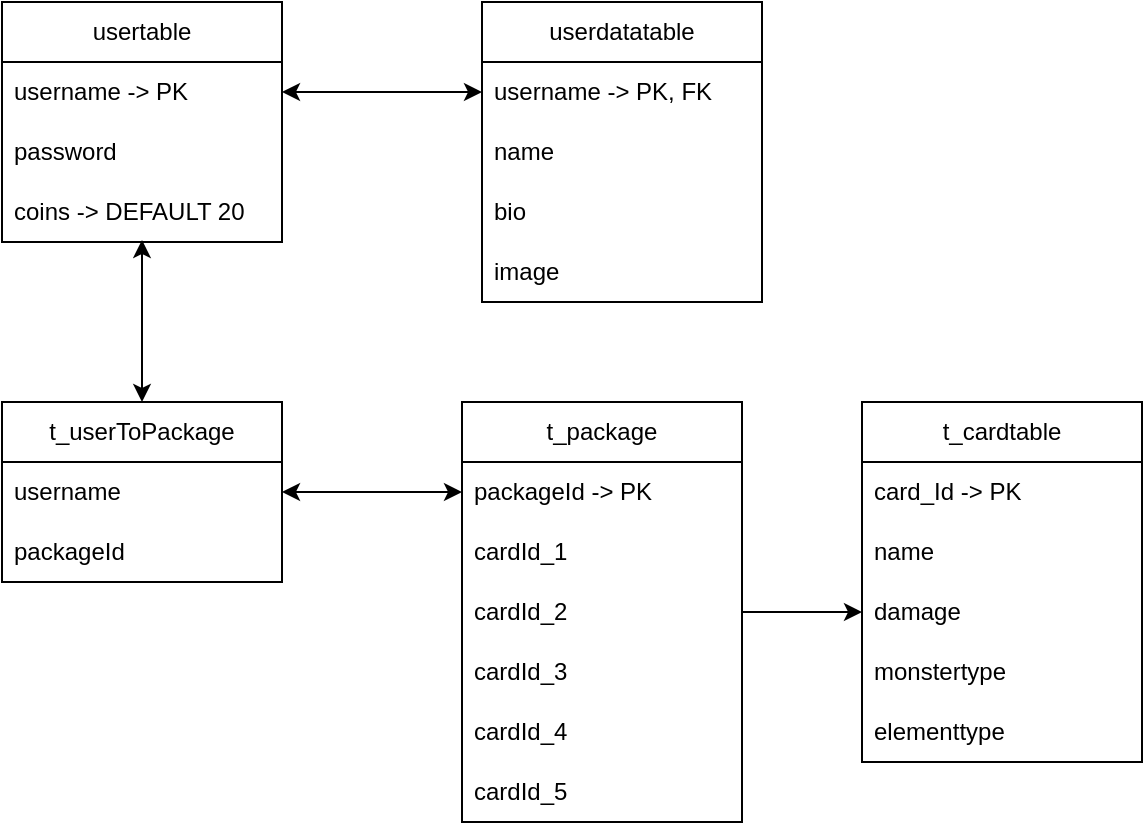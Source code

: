 <mxfile version="22.1.7" type="device">
  <diagram name="Page-1" id="efa7a0a1-bf9b-a30e-e6df-94a7791c09e9">
    <mxGraphModel dx="954" dy="566" grid="1" gridSize="10" guides="1" tooltips="1" connect="1" arrows="1" fold="1" page="1" pageScale="1" pageWidth="826" pageHeight="1169" background="none" math="0" shadow="0">
      <root>
        <mxCell id="0" />
        <mxCell id="1" parent="0" />
        <mxCell id="D25oaBIb7O1eb691HG5M-118" value="usertable" style="swimlane;fontStyle=0;childLayout=stackLayout;horizontal=1;startSize=30;horizontalStack=0;resizeParent=1;resizeParentMax=0;resizeLast=0;collapsible=1;marginBottom=0;whiteSpace=wrap;html=1;" parent="1" vertex="1">
          <mxGeometry x="80" y="120" width="140" height="120" as="geometry" />
        </mxCell>
        <mxCell id="D25oaBIb7O1eb691HG5M-119" value="username -&amp;gt; PK" style="text;strokeColor=none;fillColor=none;align=left;verticalAlign=middle;spacingLeft=4;spacingRight=4;overflow=hidden;points=[[0,0.5],[1,0.5]];portConstraint=eastwest;rotatable=0;whiteSpace=wrap;html=1;" parent="D25oaBIb7O1eb691HG5M-118" vertex="1">
          <mxGeometry y="30" width="140" height="30" as="geometry" />
        </mxCell>
        <mxCell id="D25oaBIb7O1eb691HG5M-120" value="password" style="text;strokeColor=none;fillColor=none;align=left;verticalAlign=middle;spacingLeft=4;spacingRight=4;overflow=hidden;points=[[0,0.5],[1,0.5]];portConstraint=eastwest;rotatable=0;whiteSpace=wrap;html=1;" parent="D25oaBIb7O1eb691HG5M-118" vertex="1">
          <mxGeometry y="60" width="140" height="30" as="geometry" />
        </mxCell>
        <mxCell id="D25oaBIb7O1eb691HG5M-121" value="coins -&amp;gt; DEFAULT 20" style="text;strokeColor=none;fillColor=none;align=left;verticalAlign=middle;spacingLeft=4;spacingRight=4;overflow=hidden;points=[[0,0.5],[1,0.5]];portConstraint=eastwest;rotatable=0;whiteSpace=wrap;html=1;" parent="D25oaBIb7O1eb691HG5M-118" vertex="1">
          <mxGeometry y="90" width="140" height="30" as="geometry" />
        </mxCell>
        <mxCell id="D25oaBIb7O1eb691HG5M-122" value="userdatatable" style="swimlane;fontStyle=0;childLayout=stackLayout;horizontal=1;startSize=30;horizontalStack=0;resizeParent=1;resizeParentMax=0;resizeLast=0;collapsible=1;marginBottom=0;whiteSpace=wrap;html=1;" parent="1" vertex="1">
          <mxGeometry x="320" y="120" width="140" height="150" as="geometry" />
        </mxCell>
        <mxCell id="D25oaBIb7O1eb691HG5M-123" value="username -&amp;gt; PK, FK" style="text;strokeColor=none;fillColor=none;align=left;verticalAlign=middle;spacingLeft=4;spacingRight=4;overflow=hidden;points=[[0,0.5],[1,0.5]];portConstraint=eastwest;rotatable=0;whiteSpace=wrap;html=1;" parent="D25oaBIb7O1eb691HG5M-122" vertex="1">
          <mxGeometry y="30" width="140" height="30" as="geometry" />
        </mxCell>
        <mxCell id="D25oaBIb7O1eb691HG5M-124" value="name" style="text;strokeColor=none;fillColor=none;align=left;verticalAlign=middle;spacingLeft=4;spacingRight=4;overflow=hidden;points=[[0,0.5],[1,0.5]];portConstraint=eastwest;rotatable=0;whiteSpace=wrap;html=1;" parent="D25oaBIb7O1eb691HG5M-122" vertex="1">
          <mxGeometry y="60" width="140" height="30" as="geometry" />
        </mxCell>
        <mxCell id="D25oaBIb7O1eb691HG5M-125" value="bio" style="text;strokeColor=none;fillColor=none;align=left;verticalAlign=middle;spacingLeft=4;spacingRight=4;overflow=hidden;points=[[0,0.5],[1,0.5]];portConstraint=eastwest;rotatable=0;whiteSpace=wrap;html=1;" parent="D25oaBIb7O1eb691HG5M-122" vertex="1">
          <mxGeometry y="90" width="140" height="30" as="geometry" />
        </mxCell>
        <mxCell id="D25oaBIb7O1eb691HG5M-127" value="image" style="text;strokeColor=none;fillColor=none;align=left;verticalAlign=middle;spacingLeft=4;spacingRight=4;overflow=hidden;points=[[0,0.5],[1,0.5]];portConstraint=eastwest;rotatable=0;whiteSpace=wrap;html=1;" parent="D25oaBIb7O1eb691HG5M-122" vertex="1">
          <mxGeometry y="120" width="140" height="30" as="geometry" />
        </mxCell>
        <mxCell id="D25oaBIb7O1eb691HG5M-128" style="edgeStyle=orthogonalEdgeStyle;rounded=0;orthogonalLoop=1;jettySize=auto;html=1;exitX=1;exitY=0.5;exitDx=0;exitDy=0;entryX=0;entryY=0.5;entryDx=0;entryDy=0;startArrow=classic;startFill=1;" parent="1" source="D25oaBIb7O1eb691HG5M-119" target="D25oaBIb7O1eb691HG5M-123" edge="1">
          <mxGeometry relative="1" as="geometry" />
        </mxCell>
        <mxCell id="23hEyur1QyRaCydt3eqw-1" value="t_cardtable" style="swimlane;fontStyle=0;childLayout=stackLayout;horizontal=1;startSize=30;horizontalStack=0;resizeParent=1;resizeParentMax=0;resizeLast=0;collapsible=1;marginBottom=0;whiteSpace=wrap;html=1;" parent="1" vertex="1">
          <mxGeometry x="510" y="320" width="140" height="180" as="geometry" />
        </mxCell>
        <mxCell id="23hEyur1QyRaCydt3eqw-2" value="card_Id -&amp;gt; PK" style="text;strokeColor=none;fillColor=none;align=left;verticalAlign=middle;spacingLeft=4;spacingRight=4;overflow=hidden;points=[[0,0.5],[1,0.5]];portConstraint=eastwest;rotatable=0;whiteSpace=wrap;html=1;" parent="23hEyur1QyRaCydt3eqw-1" vertex="1">
          <mxGeometry y="30" width="140" height="30" as="geometry" />
        </mxCell>
        <mxCell id="23hEyur1QyRaCydt3eqw-3" value="name" style="text;strokeColor=none;fillColor=none;align=left;verticalAlign=middle;spacingLeft=4;spacingRight=4;overflow=hidden;points=[[0,0.5],[1,0.5]];portConstraint=eastwest;rotatable=0;whiteSpace=wrap;html=1;" parent="23hEyur1QyRaCydt3eqw-1" vertex="1">
          <mxGeometry y="60" width="140" height="30" as="geometry" />
        </mxCell>
        <mxCell id="23hEyur1QyRaCydt3eqw-4" value="damage" style="text;strokeColor=none;fillColor=none;align=left;verticalAlign=middle;spacingLeft=4;spacingRight=4;overflow=hidden;points=[[0,0.5],[1,0.5]];portConstraint=eastwest;rotatable=0;whiteSpace=wrap;html=1;" parent="23hEyur1QyRaCydt3eqw-1" vertex="1">
          <mxGeometry y="90" width="140" height="30" as="geometry" />
        </mxCell>
        <mxCell id="Dj5i5_fBDS5aAU91cPTL-15" value="monstertype" style="text;strokeColor=none;fillColor=none;align=left;verticalAlign=middle;spacingLeft=4;spacingRight=4;overflow=hidden;points=[[0,0.5],[1,0.5]];portConstraint=eastwest;rotatable=0;whiteSpace=wrap;html=1;" vertex="1" parent="23hEyur1QyRaCydt3eqw-1">
          <mxGeometry y="120" width="140" height="30" as="geometry" />
        </mxCell>
        <mxCell id="Dj5i5_fBDS5aAU91cPTL-16" value="elementtype" style="text;strokeColor=none;fillColor=none;align=left;verticalAlign=middle;spacingLeft=4;spacingRight=4;overflow=hidden;points=[[0,0.5],[1,0.5]];portConstraint=eastwest;rotatable=0;whiteSpace=wrap;html=1;" vertex="1" parent="23hEyur1QyRaCydt3eqw-1">
          <mxGeometry y="150" width="140" height="30" as="geometry" />
        </mxCell>
        <mxCell id="Dj5i5_fBDS5aAU91cPTL-1" value="t_userToPackage" style="swimlane;fontStyle=0;childLayout=stackLayout;horizontal=1;startSize=30;horizontalStack=0;resizeParent=1;resizeParentMax=0;resizeLast=0;collapsible=1;marginBottom=0;whiteSpace=wrap;html=1;" vertex="1" parent="1">
          <mxGeometry x="80" y="320" width="140" height="90" as="geometry" />
        </mxCell>
        <mxCell id="Dj5i5_fBDS5aAU91cPTL-2" value="username" style="text;strokeColor=none;fillColor=none;align=left;verticalAlign=middle;spacingLeft=4;spacingRight=4;overflow=hidden;points=[[0,0.5],[1,0.5]];portConstraint=eastwest;rotatable=0;whiteSpace=wrap;html=1;" vertex="1" parent="Dj5i5_fBDS5aAU91cPTL-1">
          <mxGeometry y="30" width="140" height="30" as="geometry" />
        </mxCell>
        <mxCell id="Dj5i5_fBDS5aAU91cPTL-3" value="packageId" style="text;strokeColor=none;fillColor=none;align=left;verticalAlign=middle;spacingLeft=4;spacingRight=4;overflow=hidden;points=[[0,0.5],[1,0.5]];portConstraint=eastwest;rotatable=0;whiteSpace=wrap;html=1;" vertex="1" parent="Dj5i5_fBDS5aAU91cPTL-1">
          <mxGeometry y="60" width="140" height="30" as="geometry" />
        </mxCell>
        <mxCell id="Dj5i5_fBDS5aAU91cPTL-5" style="edgeStyle=orthogonalEdgeStyle;rounded=0;orthogonalLoop=1;jettySize=auto;html=1;entryX=0.5;entryY=0.967;entryDx=0;entryDy=0;entryPerimeter=0;startArrow=classic;startFill=1;" edge="1" parent="1" source="Dj5i5_fBDS5aAU91cPTL-1" target="D25oaBIb7O1eb691HG5M-121">
          <mxGeometry relative="1" as="geometry" />
        </mxCell>
        <mxCell id="Dj5i5_fBDS5aAU91cPTL-18" style="edgeStyle=orthogonalEdgeStyle;rounded=0;orthogonalLoop=1;jettySize=auto;html=1;entryX=0;entryY=0.5;entryDx=0;entryDy=0;" edge="1" parent="1" source="Dj5i5_fBDS5aAU91cPTL-8" target="23hEyur1QyRaCydt3eqw-4">
          <mxGeometry relative="1" as="geometry" />
        </mxCell>
        <mxCell id="Dj5i5_fBDS5aAU91cPTL-8" value="t_package" style="swimlane;fontStyle=0;childLayout=stackLayout;horizontal=1;startSize=30;horizontalStack=0;resizeParent=1;resizeParentMax=0;resizeLast=0;collapsible=1;marginBottom=0;whiteSpace=wrap;html=1;" vertex="1" parent="1">
          <mxGeometry x="310" y="320" width="140" height="210" as="geometry" />
        </mxCell>
        <mxCell id="Dj5i5_fBDS5aAU91cPTL-9" value="packageId -&amp;gt; PK" style="text;strokeColor=none;fillColor=none;align=left;verticalAlign=middle;spacingLeft=4;spacingRight=4;overflow=hidden;points=[[0,0.5],[1,0.5]];portConstraint=eastwest;rotatable=0;whiteSpace=wrap;html=1;" vertex="1" parent="Dj5i5_fBDS5aAU91cPTL-8">
          <mxGeometry y="30" width="140" height="30" as="geometry" />
        </mxCell>
        <mxCell id="Dj5i5_fBDS5aAU91cPTL-10" value="cardId_1" style="text;strokeColor=none;fillColor=none;align=left;verticalAlign=middle;spacingLeft=4;spacingRight=4;overflow=hidden;points=[[0,0.5],[1,0.5]];portConstraint=eastwest;rotatable=0;whiteSpace=wrap;html=1;" vertex="1" parent="Dj5i5_fBDS5aAU91cPTL-8">
          <mxGeometry y="60" width="140" height="30" as="geometry" />
        </mxCell>
        <mxCell id="Dj5i5_fBDS5aAU91cPTL-11" value="cardId_2" style="text;strokeColor=none;fillColor=none;align=left;verticalAlign=middle;spacingLeft=4;spacingRight=4;overflow=hidden;points=[[0,0.5],[1,0.5]];portConstraint=eastwest;rotatable=0;whiteSpace=wrap;html=1;" vertex="1" parent="Dj5i5_fBDS5aAU91cPTL-8">
          <mxGeometry y="90" width="140" height="30" as="geometry" />
        </mxCell>
        <mxCell id="Dj5i5_fBDS5aAU91cPTL-14" value="cardId_3" style="text;strokeColor=none;fillColor=none;align=left;verticalAlign=middle;spacingLeft=4;spacingRight=4;overflow=hidden;points=[[0,0.5],[1,0.5]];portConstraint=eastwest;rotatable=0;whiteSpace=wrap;html=1;" vertex="1" parent="Dj5i5_fBDS5aAU91cPTL-8">
          <mxGeometry y="120" width="140" height="30" as="geometry" />
        </mxCell>
        <mxCell id="Dj5i5_fBDS5aAU91cPTL-13" value="cardId_4" style="text;strokeColor=none;fillColor=none;align=left;verticalAlign=middle;spacingLeft=4;spacingRight=4;overflow=hidden;points=[[0,0.5],[1,0.5]];portConstraint=eastwest;rotatable=0;whiteSpace=wrap;html=1;" vertex="1" parent="Dj5i5_fBDS5aAU91cPTL-8">
          <mxGeometry y="150" width="140" height="30" as="geometry" />
        </mxCell>
        <mxCell id="Dj5i5_fBDS5aAU91cPTL-12" value="cardId_5" style="text;strokeColor=none;fillColor=none;align=left;verticalAlign=middle;spacingLeft=4;spacingRight=4;overflow=hidden;points=[[0,0.5],[1,0.5]];portConstraint=eastwest;rotatable=0;whiteSpace=wrap;html=1;" vertex="1" parent="Dj5i5_fBDS5aAU91cPTL-8">
          <mxGeometry y="180" width="140" height="30" as="geometry" />
        </mxCell>
        <mxCell id="Dj5i5_fBDS5aAU91cPTL-17" value="" style="endArrow=classic;startArrow=classic;html=1;rounded=0;entryX=1;entryY=0.5;entryDx=0;entryDy=0;exitX=0;exitY=0.5;exitDx=0;exitDy=0;" edge="1" parent="1" source="Dj5i5_fBDS5aAU91cPTL-9" target="Dj5i5_fBDS5aAU91cPTL-2">
          <mxGeometry width="50" height="50" relative="1" as="geometry">
            <mxPoint x="390" y="410" as="sourcePoint" />
            <mxPoint x="440" y="360" as="targetPoint" />
          </mxGeometry>
        </mxCell>
      </root>
    </mxGraphModel>
  </diagram>
</mxfile>
